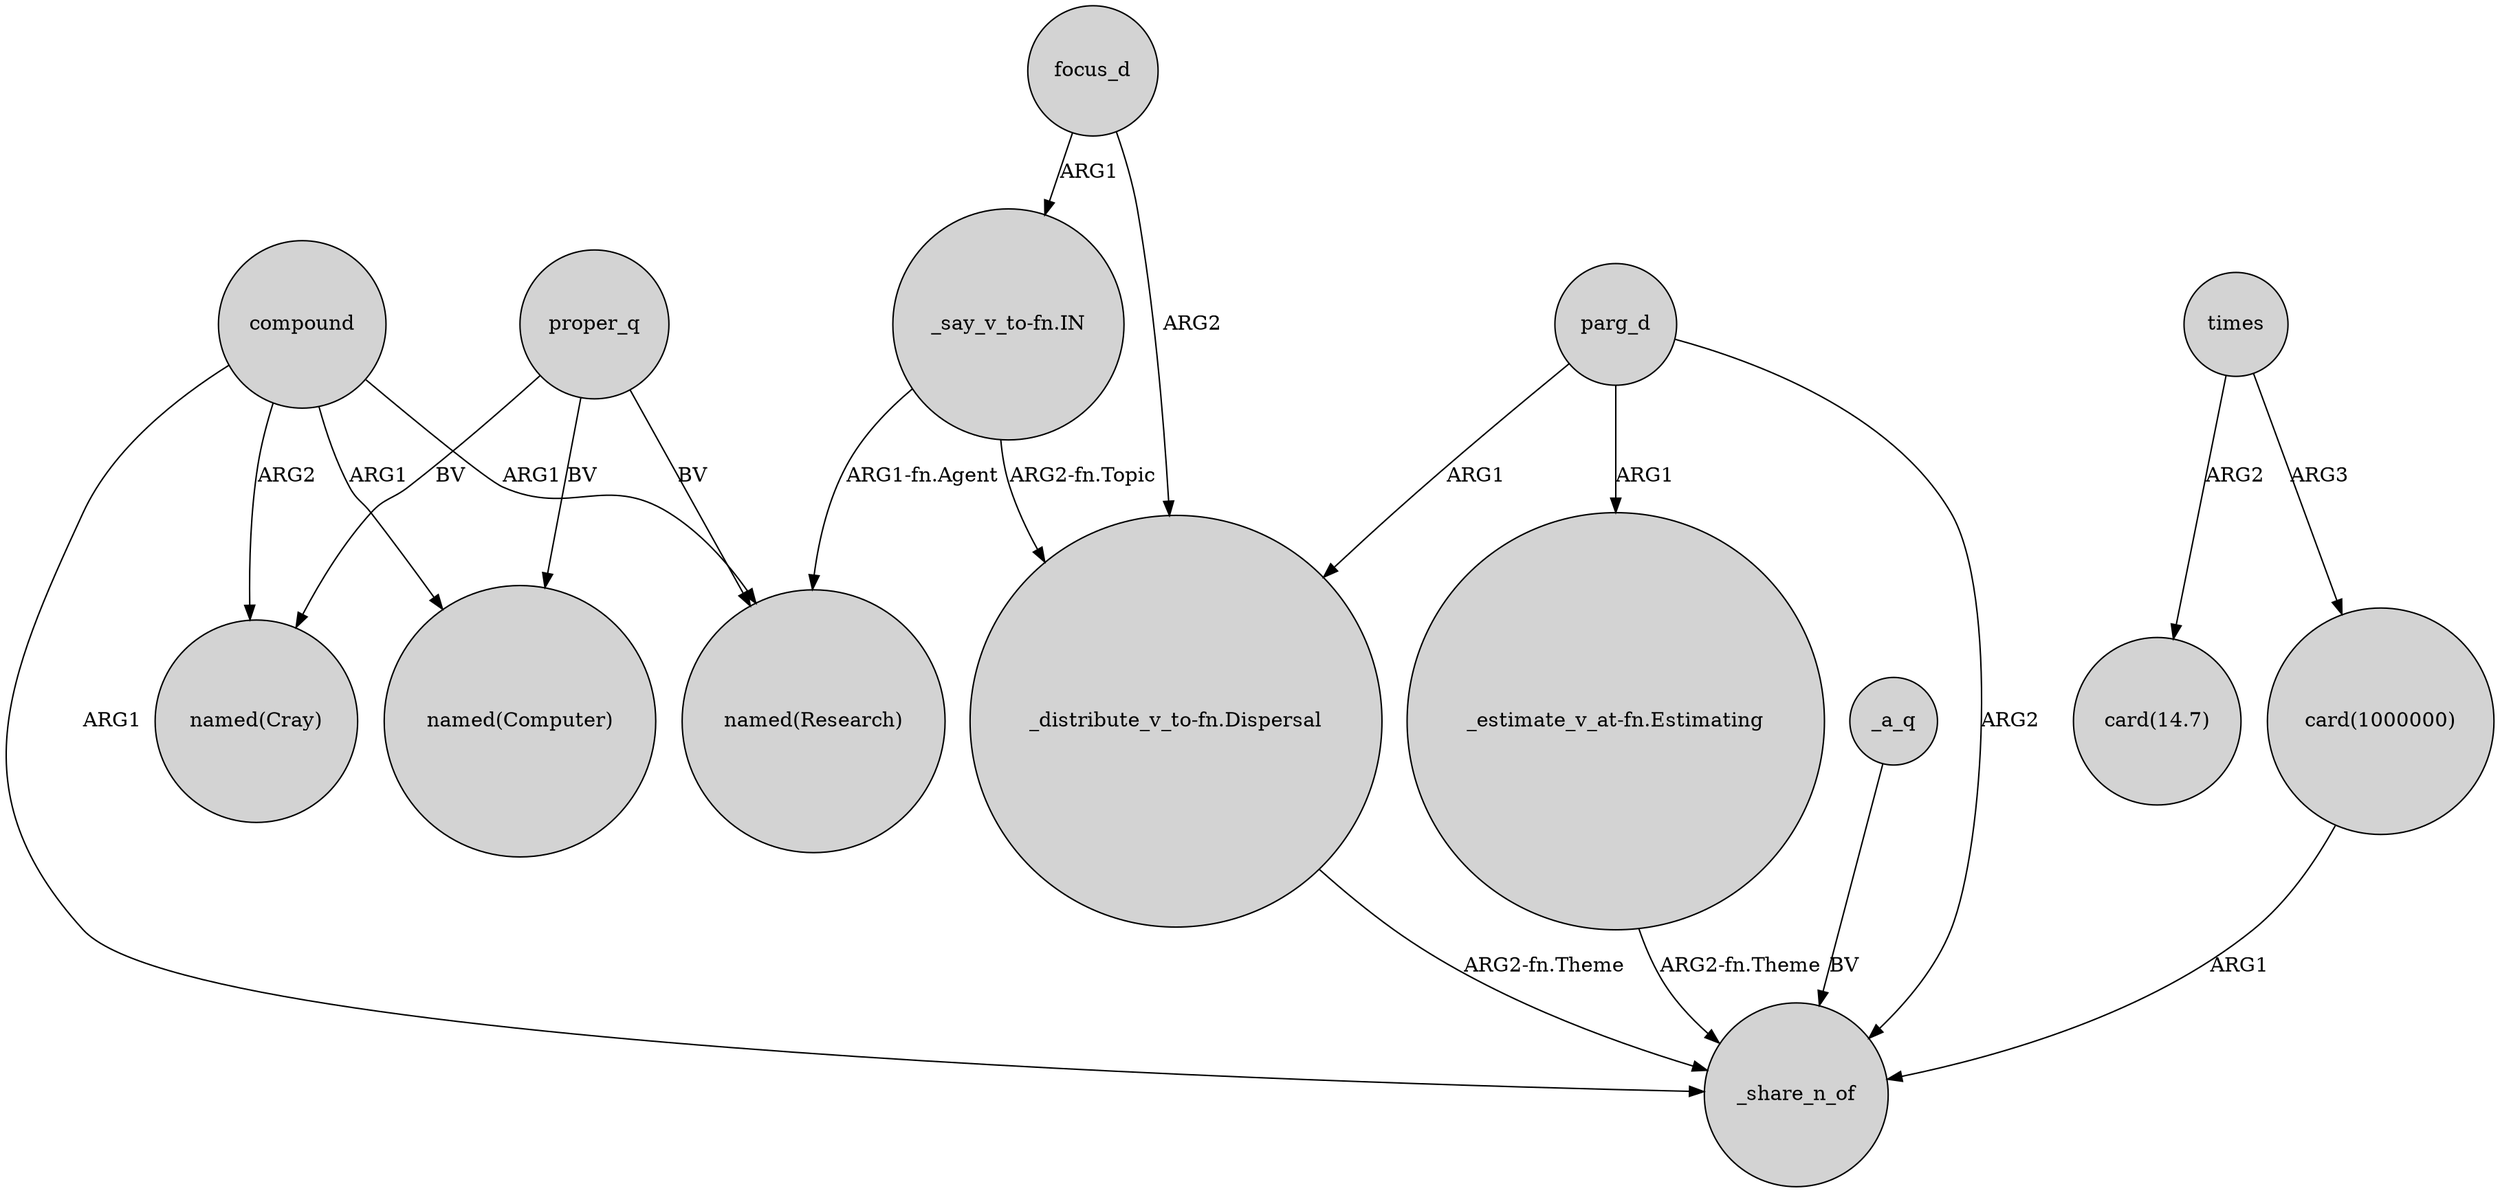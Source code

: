 digraph {
	node [shape=circle style=filled]
	compound -> "named(Cray)" [label=ARG2]
	focus_d -> "_distribute_v_to-fn.Dispersal" [label=ARG2]
	"_estimate_v_at-fn.Estimating" -> _share_n_of [label="ARG2-fn.Theme"]
	parg_d -> "_distribute_v_to-fn.Dispersal" [label=ARG1]
	parg_d -> _share_n_of [label=ARG2]
	"_say_v_to-fn.IN" -> "named(Research)" [label="ARG1-fn.Agent"]
	times -> "card(14.7)" [label=ARG2]
	compound -> "named(Computer)" [label=ARG1]
	_a_q -> _share_n_of [label=BV]
	"_distribute_v_to-fn.Dispersal" -> _share_n_of [label="ARG2-fn.Theme"]
	times -> "card(1000000)" [label=ARG3]
	"_say_v_to-fn.IN" -> "_distribute_v_to-fn.Dispersal" [label="ARG2-fn.Topic"]
	compound -> _share_n_of [label=ARG1]
	proper_q -> "named(Research)" [label=BV]
	compound -> "named(Research)" [label=ARG1]
	"card(1000000)" -> _share_n_of [label=ARG1]
	proper_q -> "named(Computer)" [label=BV]
	parg_d -> "_estimate_v_at-fn.Estimating" [label=ARG1]
	proper_q -> "named(Cray)" [label=BV]
	focus_d -> "_say_v_to-fn.IN" [label=ARG1]
}
